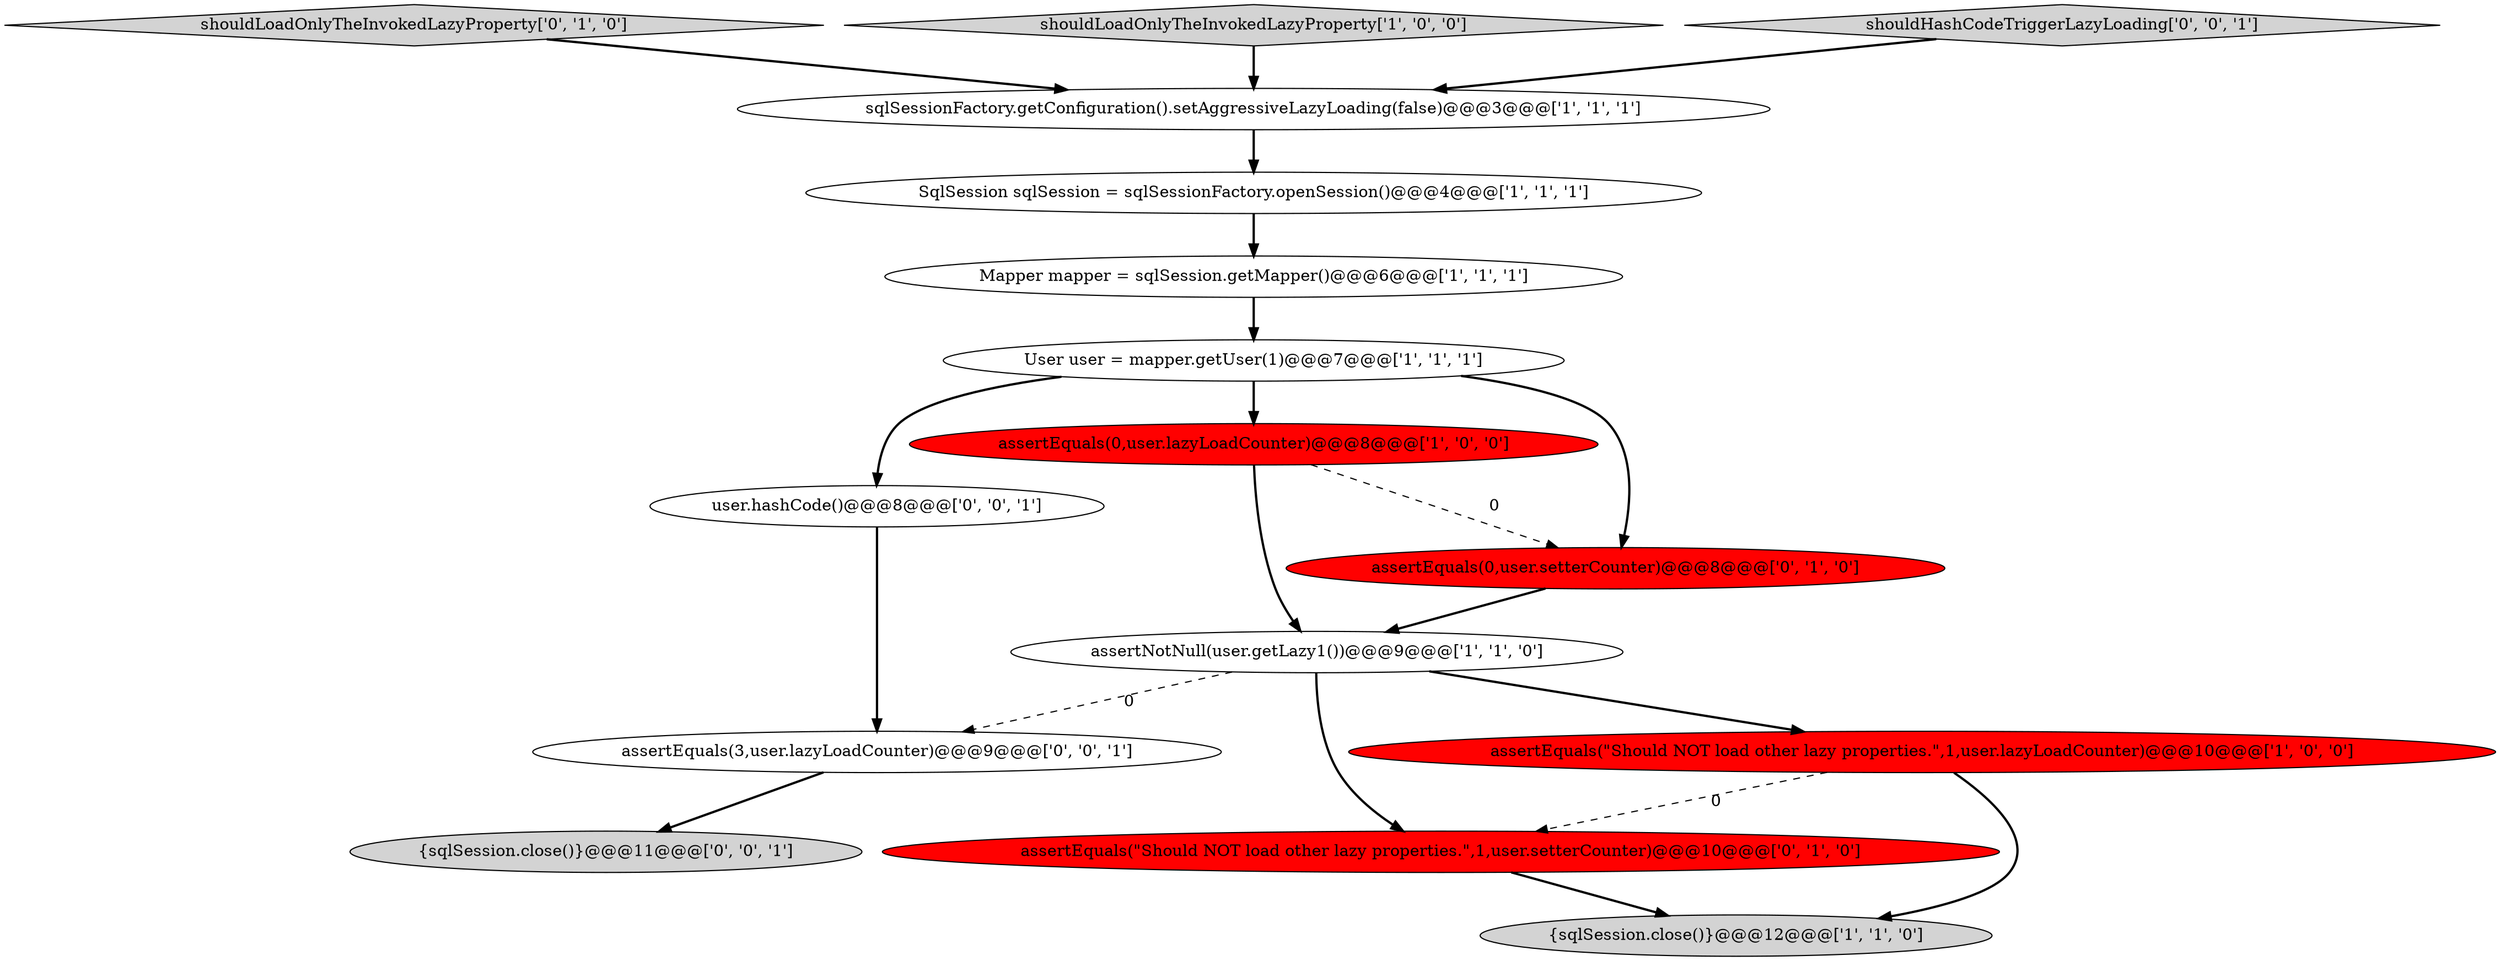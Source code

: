 digraph {
10 [style = filled, label = "assertEquals(\"Should NOT load other lazy properties.\",1,user.setterCounter)@@@10@@@['0', '1', '0']", fillcolor = red, shape = ellipse image = "AAA1AAABBB2BBB"];
7 [style = filled, label = "assertEquals(\"Should NOT load other lazy properties.\",1,user.lazyLoadCounter)@@@10@@@['1', '0', '0']", fillcolor = red, shape = ellipse image = "AAA1AAABBB1BBB"];
14 [style = filled, label = "user.hashCode()@@@8@@@['0', '0', '1']", fillcolor = white, shape = ellipse image = "AAA0AAABBB3BBB"];
4 [style = filled, label = "assertNotNull(user.getLazy1())@@@9@@@['1', '1', '0']", fillcolor = white, shape = ellipse image = "AAA0AAABBB1BBB"];
2 [style = filled, label = "{sqlSession.close()}@@@12@@@['1', '1', '0']", fillcolor = lightgray, shape = ellipse image = "AAA0AAABBB1BBB"];
1 [style = filled, label = "User user = mapper.getUser(1)@@@7@@@['1', '1', '1']", fillcolor = white, shape = ellipse image = "AAA0AAABBB1BBB"];
0 [style = filled, label = "sqlSessionFactory.getConfiguration().setAggressiveLazyLoading(false)@@@3@@@['1', '1', '1']", fillcolor = white, shape = ellipse image = "AAA0AAABBB1BBB"];
12 [style = filled, label = "{sqlSession.close()}@@@11@@@['0', '0', '1']", fillcolor = lightgray, shape = ellipse image = "AAA0AAABBB3BBB"];
9 [style = filled, label = "shouldLoadOnlyTheInvokedLazyProperty['0', '1', '0']", fillcolor = lightgray, shape = diamond image = "AAA0AAABBB2BBB"];
8 [style = filled, label = "shouldLoadOnlyTheInvokedLazyProperty['1', '0', '0']", fillcolor = lightgray, shape = diamond image = "AAA0AAABBB1BBB"];
5 [style = filled, label = "assertEquals(0,user.lazyLoadCounter)@@@8@@@['1', '0', '0']", fillcolor = red, shape = ellipse image = "AAA1AAABBB1BBB"];
11 [style = filled, label = "assertEquals(0,user.setterCounter)@@@8@@@['0', '1', '0']", fillcolor = red, shape = ellipse image = "AAA1AAABBB2BBB"];
13 [style = filled, label = "assertEquals(3,user.lazyLoadCounter)@@@9@@@['0', '0', '1']", fillcolor = white, shape = ellipse image = "AAA0AAABBB3BBB"];
15 [style = filled, label = "shouldHashCodeTriggerLazyLoading['0', '0', '1']", fillcolor = lightgray, shape = diamond image = "AAA0AAABBB3BBB"];
6 [style = filled, label = "SqlSession sqlSession = sqlSessionFactory.openSession()@@@4@@@['1', '1', '1']", fillcolor = white, shape = ellipse image = "AAA0AAABBB1BBB"];
3 [style = filled, label = "Mapper mapper = sqlSession.getMapper()@@@6@@@['1', '1', '1']", fillcolor = white, shape = ellipse image = "AAA0AAABBB1BBB"];
1->5 [style = bold, label=""];
8->0 [style = bold, label=""];
4->10 [style = bold, label=""];
6->3 [style = bold, label=""];
7->10 [style = dashed, label="0"];
10->2 [style = bold, label=""];
1->14 [style = bold, label=""];
13->12 [style = bold, label=""];
14->13 [style = bold, label=""];
9->0 [style = bold, label=""];
4->13 [style = dashed, label="0"];
3->1 [style = bold, label=""];
5->11 [style = dashed, label="0"];
0->6 [style = bold, label=""];
7->2 [style = bold, label=""];
15->0 [style = bold, label=""];
4->7 [style = bold, label=""];
5->4 [style = bold, label=""];
1->11 [style = bold, label=""];
11->4 [style = bold, label=""];
}
